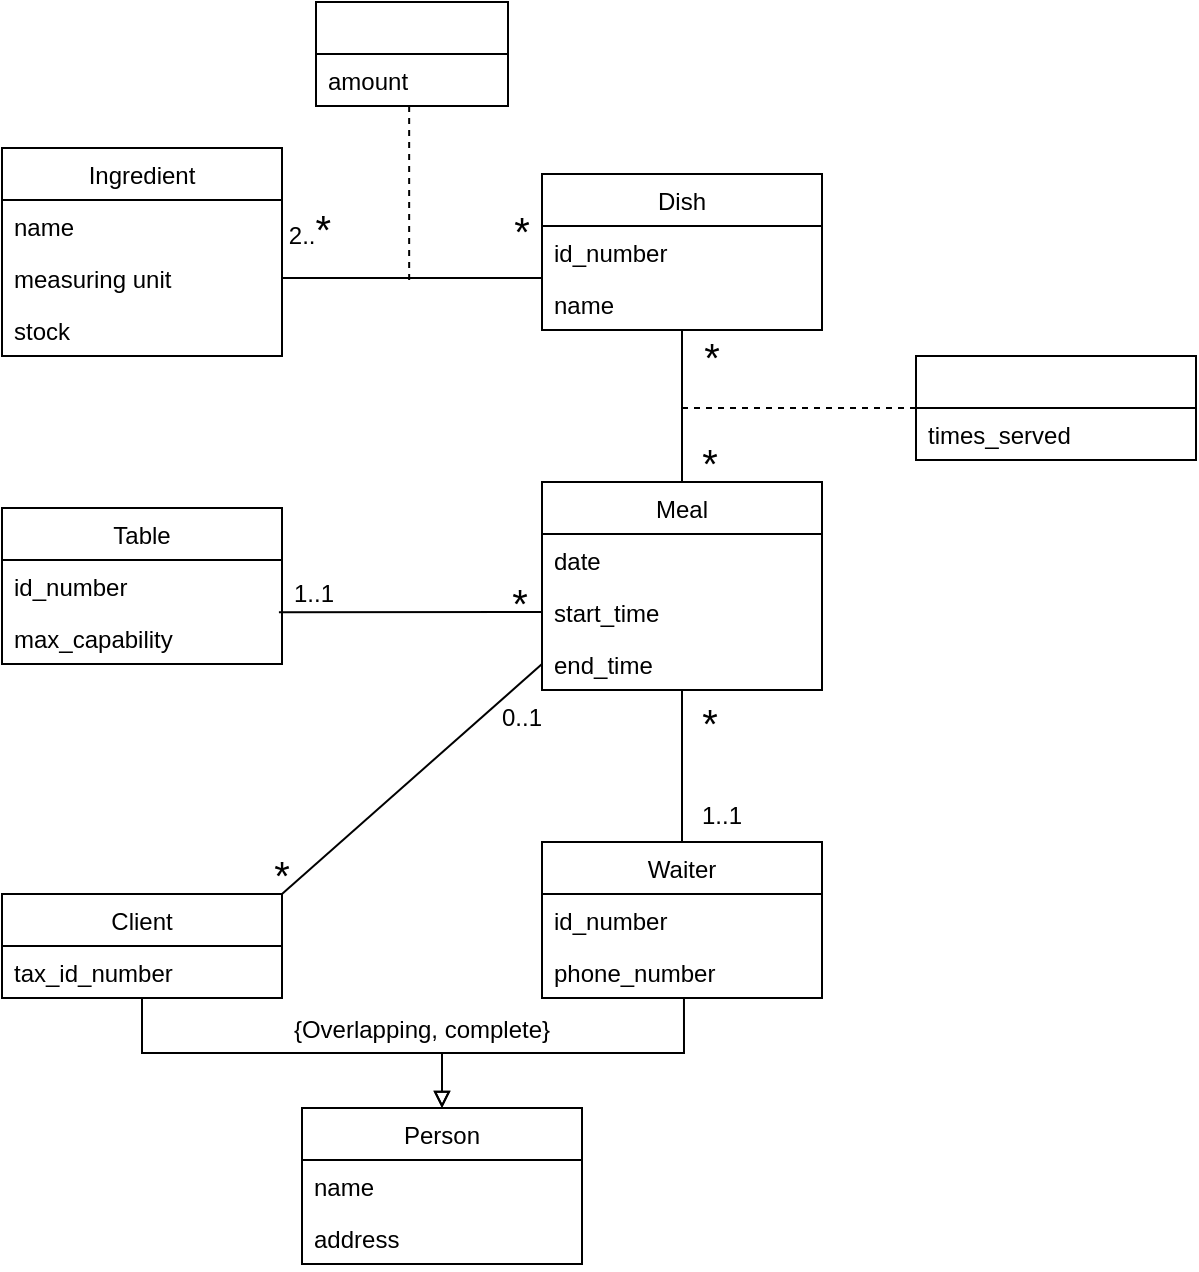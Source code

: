 <mxfile version="13.7.5" type="github">
  <diagram id="8SR1Iy4nXiZJtPofzKMc" name="Page-1">
    <mxGraphModel dx="1021" dy="484" grid="1" gridSize="10" guides="1" tooltips="1" connect="1" arrows="1" fold="1" page="1" pageScale="1" pageWidth="827" pageHeight="1169" math="0" shadow="0">
      <root>
        <mxCell id="0" />
        <mxCell id="1" parent="0" />
        <mxCell id="7ipgbiRnS6gTCFLItmmk-39" style="edgeStyle=none;rounded=0;orthogonalLoop=1;jettySize=auto;html=1;entryX=0.5;entryY=0;entryDx=0;entryDy=0;endArrow=none;endFill=0;fontSize=20;" edge="1" parent="1" source="ZE8Bcb7x3ZMZPoK_6l7J-5" target="ZE8Bcb7x3ZMZPoK_6l7J-14">
          <mxGeometry relative="1" as="geometry" />
        </mxCell>
        <mxCell id="7ipgbiRnS6gTCFLItmmk-8" value="&lt;font style=&quot;font-size: 12px&quot;&gt;2..&lt;/font&gt;*" style="text;html=1;strokeColor=none;fillColor=none;align=center;verticalAlign=middle;whiteSpace=wrap;rounded=0;fontSize=20;" vertex="1" parent="1">
          <mxGeometry x="264" y="372" width="40" height="20" as="geometry" />
        </mxCell>
        <mxCell id="7ipgbiRnS6gTCFLItmmk-9" value="&lt;font style=&quot;font-size: 20px&quot;&gt;*&lt;/font&gt;" style="text;html=1;strokeColor=none;fillColor=none;align=center;verticalAlign=middle;whiteSpace=wrap;rounded=0;fontSize=20;" vertex="1" parent="1">
          <mxGeometry x="370" y="373" width="40" height="20" as="geometry" />
        </mxCell>
        <mxCell id="7ipgbiRnS6gTCFLItmmk-22" style="edgeStyle=orthogonalEdgeStyle;rounded=0;orthogonalLoop=1;jettySize=auto;html=1;entryX=0.5;entryY=0;entryDx=0;entryDy=0;endArrow=block;endFill=0;fontSize=20;exitX=0.507;exitY=1;exitDx=0;exitDy=0;exitPerimeter=0;" edge="1" parent="1" source="7ipgbiRnS6gTCFLItmmk-13" target="7ipgbiRnS6gTCFLItmmk-19">
          <mxGeometry relative="1" as="geometry">
            <mxPoint x="462" y="792" as="sourcePoint" />
          </mxGeometry>
        </mxCell>
        <mxCell id="7ipgbiRnS6gTCFLItmmk-24" style="edgeStyle=orthogonalEdgeStyle;rounded=0;orthogonalLoop=1;jettySize=auto;html=1;exitX=0.5;exitY=1;exitDx=0;exitDy=0;entryX=0.5;entryY=0;entryDx=0;entryDy=0;endArrow=block;endFill=0;fontSize=20;" edge="1" parent="1" source="7ipgbiRnS6gTCFLItmmk-14" target="7ipgbiRnS6gTCFLItmmk-19">
          <mxGeometry relative="1" as="geometry" />
        </mxCell>
        <mxCell id="7ipgbiRnS6gTCFLItmmk-25" value="&lt;font style=&quot;font-size: 12px&quot;&gt;{Overlapping, complete}&lt;/font&gt;" style="text;html=1;strokeColor=none;fillColor=none;align=center;verticalAlign=middle;whiteSpace=wrap;rounded=0;fontSize=20;" vertex="1" parent="1">
          <mxGeometry x="270" y="769" width="140" height="20" as="geometry" />
        </mxCell>
        <mxCell id="7ipgbiRnS6gTCFLItmmk-43" style="edgeStyle=none;rounded=0;orthogonalLoop=1;jettySize=auto;html=1;exitX=1;exitY=0;exitDx=0;exitDy=0;endArrow=none;endFill=0;fontSize=20;entryX=0;entryY=0.5;entryDx=0;entryDy=0;" edge="1" parent="1" source="7ipgbiRnS6gTCFLItmmk-14" target="7ipgbiRnS6gTCFLItmmk-10">
          <mxGeometry relative="1" as="geometry" />
        </mxCell>
        <mxCell id="7ipgbiRnS6gTCFLItmmk-28" style="edgeStyle=none;rounded=0;orthogonalLoop=1;jettySize=auto;html=1;exitX=1;exitY=0.5;exitDx=0;exitDy=0;entryX=0.002;entryY=0;entryDx=0;entryDy=0;entryPerimeter=0;endArrow=none;endFill=0;fontSize=20;" edge="1" parent="1" source="ZE8Bcb7x3ZMZPoK_6l7J-3" target="ZE8Bcb7x3ZMZPoK_6l7J-8">
          <mxGeometry relative="1" as="geometry" />
        </mxCell>
        <mxCell id="7ipgbiRnS6gTCFLItmmk-29" style="edgeStyle=none;rounded=0;orthogonalLoop=1;jettySize=auto;html=1;entryX=0.5;entryY=0;entryDx=0;entryDy=0;endArrow=none;endFill=0;fontSize=20;" edge="1" parent="1" source="ZE8Bcb7x3ZMZPoK_6l7J-14" target="7ipgbiRnS6gTCFLItmmk-11">
          <mxGeometry relative="1" as="geometry" />
        </mxCell>
        <mxCell id="7ipgbiRnS6gTCFLItmmk-31" value="&lt;span style=&quot;font-size: 12px&quot;&gt;1..1&lt;/span&gt;" style="text;html=1;strokeColor=none;fillColor=none;align=center;verticalAlign=middle;whiteSpace=wrap;rounded=0;fontSize=20;" vertex="1" parent="1">
          <mxGeometry x="470" y="662" width="40" height="20" as="geometry" />
        </mxCell>
        <mxCell id="7ipgbiRnS6gTCFLItmmk-32" value="&lt;span&gt;&lt;font style=&quot;font-size: 20px&quot;&gt;*&lt;/font&gt;&lt;/span&gt;" style="text;html=1;strokeColor=none;fillColor=none;align=center;verticalAlign=middle;whiteSpace=wrap;rounded=0;fontSize=20;" vertex="1" parent="1">
          <mxGeometry x="464" y="619" width="40" height="20" as="geometry" />
        </mxCell>
        <mxCell id="7ipgbiRnS6gTCFLItmmk-36" style="edgeStyle=none;rounded=0;orthogonalLoop=1;jettySize=auto;html=1;exitX=0;exitY=0.5;exitDx=0;exitDy=0;entryX=0.989;entryY=1.004;entryDx=0;entryDy=0;entryPerimeter=0;endArrow=none;endFill=0;fontSize=20;" edge="1" parent="1" source="ZE8Bcb7x3ZMZPoK_6l7J-18" target="ZE8Bcb7x3ZMZPoK_6l7J-11">
          <mxGeometry relative="1" as="geometry" />
        </mxCell>
        <mxCell id="7ipgbiRnS6gTCFLItmmk-37" value="&lt;font style=&quot;font-size: 12px&quot;&gt;1..1&lt;/font&gt;" style="text;html=1;strokeColor=none;fillColor=none;align=center;verticalAlign=middle;whiteSpace=wrap;rounded=0;fontSize=20;" vertex="1" parent="1">
          <mxGeometry x="266" y="551" width="40" height="20" as="geometry" />
        </mxCell>
        <mxCell id="7ipgbiRnS6gTCFLItmmk-38" value="&lt;font style=&quot;font-size: 20px&quot;&gt;*&lt;/font&gt;" style="text;html=1;strokeColor=none;fillColor=none;align=center;verticalAlign=middle;whiteSpace=wrap;rounded=0;fontSize=20;" vertex="1" parent="1">
          <mxGeometry x="369" y="559" width="40" height="20" as="geometry" />
        </mxCell>
        <mxCell id="7ipgbiRnS6gTCFLItmmk-40" value="&lt;font style=&quot;font-size: 20px&quot;&gt;*&lt;/font&gt;" style="text;html=1;strokeColor=none;fillColor=none;align=center;verticalAlign=middle;whiteSpace=wrap;rounded=0;fontSize=20;" vertex="1" parent="1">
          <mxGeometry x="464" y="489" width="40" height="20" as="geometry" />
        </mxCell>
        <mxCell id="7ipgbiRnS6gTCFLItmmk-41" value="&lt;font style=&quot;font-size: 20px&quot;&gt;*&lt;/font&gt;" style="text;html=1;strokeColor=none;fillColor=none;align=center;verticalAlign=middle;whiteSpace=wrap;rounded=0;fontSize=20;" vertex="1" parent="1">
          <mxGeometry x="465" y="436" width="40" height="20" as="geometry" />
        </mxCell>
        <mxCell id="7ipgbiRnS6gTCFLItmmk-44" value="&lt;font style=&quot;font-size: 20px&quot;&gt;*&lt;/font&gt;" style="text;html=1;strokeColor=none;fillColor=none;align=center;verticalAlign=middle;whiteSpace=wrap;rounded=0;fontSize=20;" vertex="1" parent="1">
          <mxGeometry x="250" y="695" width="40" height="20" as="geometry" />
        </mxCell>
        <mxCell id="7ipgbiRnS6gTCFLItmmk-45" value="&lt;span style=&quot;font-size: 12px&quot;&gt;0..1&lt;/span&gt;" style="text;html=1;strokeColor=none;fillColor=none;align=center;verticalAlign=middle;whiteSpace=wrap;rounded=0;fontSize=20;" vertex="1" parent="1">
          <mxGeometry x="370" y="613" width="40" height="20" as="geometry" />
        </mxCell>
        <mxCell id="7ipgbiRnS6gTCFLItmmk-47" value="" style="endArrow=none;dashed=1;html=1;fontSize=20;" edge="1" parent="1">
          <mxGeometry width="50" height="50" relative="1" as="geometry">
            <mxPoint x="470" y="472" as="sourcePoint" />
            <mxPoint x="590" y="472" as="targetPoint" />
          </mxGeometry>
        </mxCell>
        <mxCell id="7ipgbiRnS6gTCFLItmmk-51" value="" style="endArrow=none;dashed=1;html=1;fontSize=20;" edge="1" parent="1">
          <mxGeometry width="50" height="50" relative="1" as="geometry">
            <mxPoint x="333.58" y="321" as="sourcePoint" />
            <mxPoint x="333.58" y="408" as="targetPoint" />
          </mxGeometry>
        </mxCell>
        <mxCell id="ZE8Bcb7x3ZMZPoK_6l7J-1" value="Ingredient" style="swimlane;fontStyle=0;childLayout=stackLayout;horizontal=1;startSize=26;fillColor=none;horizontalStack=0;resizeParent=1;resizeParentMax=0;resizeLast=0;collapsible=1;marginBottom=0;" parent="1" vertex="1">
          <mxGeometry x="130" y="342" width="140" height="104" as="geometry" />
        </mxCell>
        <mxCell id="ZE8Bcb7x3ZMZPoK_6l7J-2" value="name" style="text;strokeColor=none;fillColor=none;align=left;verticalAlign=top;spacingLeft=4;spacingRight=4;overflow=hidden;rotatable=0;points=[[0,0.5],[1,0.5]];portConstraint=eastwest;" parent="ZE8Bcb7x3ZMZPoK_6l7J-1" vertex="1">
          <mxGeometry y="26" width="140" height="26" as="geometry" />
        </mxCell>
        <mxCell id="ZE8Bcb7x3ZMZPoK_6l7J-3" value="measuring unit" style="text;strokeColor=none;fillColor=none;align=left;verticalAlign=top;spacingLeft=4;spacingRight=4;overflow=hidden;rotatable=0;points=[[0,0.5],[1,0.5]];portConstraint=eastwest;" parent="ZE8Bcb7x3ZMZPoK_6l7J-1" vertex="1">
          <mxGeometry y="52" width="140" height="26" as="geometry" />
        </mxCell>
        <mxCell id="ZE8Bcb7x3ZMZPoK_6l7J-4" value="stock" style="text;strokeColor=none;fillColor=none;align=left;verticalAlign=top;spacingLeft=4;spacingRight=4;overflow=hidden;rotatable=0;points=[[0,0.5],[1,0.5]];portConstraint=eastwest;" parent="ZE8Bcb7x3ZMZPoK_6l7J-1" vertex="1">
          <mxGeometry y="78" width="140" height="26" as="geometry" />
        </mxCell>
        <mxCell id="ZE8Bcb7x3ZMZPoK_6l7J-5" value="Dish" style="swimlane;fontStyle=0;childLayout=stackLayout;horizontal=1;startSize=26;fillColor=none;horizontalStack=0;resizeParent=1;resizeParentMax=0;resizeLast=0;collapsible=1;marginBottom=0;" parent="1" vertex="1">
          <mxGeometry x="400" y="355" width="140" height="78" as="geometry" />
        </mxCell>
        <mxCell id="ZE8Bcb7x3ZMZPoK_6l7J-7" value="id_number" style="text;strokeColor=none;fillColor=none;align=left;verticalAlign=top;spacingLeft=4;spacingRight=4;overflow=hidden;rotatable=0;points=[[0,0.5],[1,0.5]];portConstraint=eastwest;" parent="ZE8Bcb7x3ZMZPoK_6l7J-5" vertex="1">
          <mxGeometry y="26" width="140" height="26" as="geometry" />
        </mxCell>
        <mxCell id="ZE8Bcb7x3ZMZPoK_6l7J-8" value="name" style="text;strokeColor=none;fillColor=none;align=left;verticalAlign=top;spacingLeft=4;spacingRight=4;overflow=hidden;rotatable=0;points=[[0,0.5],[1,0.5]];portConstraint=eastwest;" parent="ZE8Bcb7x3ZMZPoK_6l7J-5" vertex="1">
          <mxGeometry y="52" width="140" height="26" as="geometry" />
        </mxCell>
        <mxCell id="7ipgbiRnS6gTCFLItmmk-48" value="" style="swimlane;fontStyle=0;childLayout=stackLayout;horizontal=1;startSize=26;fillColor=none;horizontalStack=0;resizeParent=1;resizeParentMax=0;resizeLast=0;collapsible=1;marginBottom=0;" vertex="1" parent="1">
          <mxGeometry x="587" y="446" width="140" height="52" as="geometry" />
        </mxCell>
        <mxCell id="7ipgbiRnS6gTCFLItmmk-49" value="times_served" style="text;strokeColor=none;fillColor=none;align=left;verticalAlign=top;spacingLeft=4;spacingRight=4;overflow=hidden;rotatable=0;points=[[0,0.5],[1,0.5]];portConstraint=eastwest;" vertex="1" parent="7ipgbiRnS6gTCFLItmmk-48">
          <mxGeometry y="26" width="140" height="26" as="geometry" />
        </mxCell>
        <mxCell id="7ipgbiRnS6gTCFLItmmk-52" value="" style="swimlane;fontStyle=0;childLayout=stackLayout;horizontal=1;startSize=26;fillColor=none;horizontalStack=0;resizeParent=1;resizeParentMax=0;resizeLast=0;collapsible=1;marginBottom=0;" vertex="1" parent="1">
          <mxGeometry x="287" y="269" width="96" height="52" as="geometry" />
        </mxCell>
        <mxCell id="7ipgbiRnS6gTCFLItmmk-53" value="amount" style="text;strokeColor=none;fillColor=none;align=left;verticalAlign=top;spacingLeft=4;spacingRight=4;overflow=hidden;rotatable=0;points=[[0,0.5],[1,0.5]];portConstraint=eastwest;" vertex="1" parent="7ipgbiRnS6gTCFLItmmk-52">
          <mxGeometry y="26" width="96" height="26" as="geometry" />
        </mxCell>
        <mxCell id="7ipgbiRnS6gTCFLItmmk-19" value="Person" style="swimlane;fontStyle=0;childLayout=stackLayout;horizontal=1;startSize=26;fillColor=none;horizontalStack=0;resizeParent=1;resizeParentMax=0;resizeLast=0;collapsible=1;marginBottom=0;" vertex="1" parent="1">
          <mxGeometry x="280" y="822" width="140" height="78" as="geometry" />
        </mxCell>
        <mxCell id="7ipgbiRnS6gTCFLItmmk-20" value="name" style="text;strokeColor=none;fillColor=none;align=left;verticalAlign=top;spacingLeft=4;spacingRight=4;overflow=hidden;rotatable=0;points=[[0,0.5],[1,0.5]];portConstraint=eastwest;" vertex="1" parent="7ipgbiRnS6gTCFLItmmk-19">
          <mxGeometry y="26" width="140" height="26" as="geometry" />
        </mxCell>
        <mxCell id="7ipgbiRnS6gTCFLItmmk-21" value="address" style="text;strokeColor=none;fillColor=none;align=left;verticalAlign=top;spacingLeft=4;spacingRight=4;overflow=hidden;rotatable=0;points=[[0,0.5],[1,0.5]];portConstraint=eastwest;" vertex="1" parent="7ipgbiRnS6gTCFLItmmk-19">
          <mxGeometry y="52" width="140" height="26" as="geometry" />
        </mxCell>
        <mxCell id="ZE8Bcb7x3ZMZPoK_6l7J-10" value="Table" style="swimlane;fontStyle=0;childLayout=stackLayout;horizontal=1;startSize=26;fillColor=none;horizontalStack=0;resizeParent=1;resizeParentMax=0;resizeLast=0;collapsible=1;marginBottom=0;" parent="1" vertex="1">
          <mxGeometry x="130" y="522" width="140" height="78" as="geometry" />
        </mxCell>
        <mxCell id="ZE8Bcb7x3ZMZPoK_6l7J-11" value="id_number" style="text;strokeColor=none;fillColor=none;align=left;verticalAlign=top;spacingLeft=4;spacingRight=4;overflow=hidden;rotatable=0;points=[[0,0.5],[1,0.5]];portConstraint=eastwest;" parent="ZE8Bcb7x3ZMZPoK_6l7J-10" vertex="1">
          <mxGeometry y="26" width="140" height="26" as="geometry" />
        </mxCell>
        <mxCell id="ZE8Bcb7x3ZMZPoK_6l7J-12" value="max_capability" style="text;strokeColor=none;fillColor=none;align=left;verticalAlign=top;spacingLeft=4;spacingRight=4;overflow=hidden;rotatable=0;points=[[0,0.5],[1,0.5]];portConstraint=eastwest;" parent="ZE8Bcb7x3ZMZPoK_6l7J-10" vertex="1">
          <mxGeometry y="52" width="140" height="26" as="geometry" />
        </mxCell>
        <mxCell id="7ipgbiRnS6gTCFLItmmk-14" value="Client" style="swimlane;fontStyle=0;childLayout=stackLayout;horizontal=1;startSize=26;fillColor=none;horizontalStack=0;resizeParent=1;resizeParentMax=0;resizeLast=0;collapsible=1;marginBottom=0;" vertex="1" parent="1">
          <mxGeometry x="130" y="715" width="140" height="52" as="geometry" />
        </mxCell>
        <mxCell id="7ipgbiRnS6gTCFLItmmk-15" value="tax_id_number" style="text;strokeColor=none;fillColor=none;align=left;verticalAlign=top;spacingLeft=4;spacingRight=4;overflow=hidden;rotatable=0;points=[[0,0.5],[1,0.5]];portConstraint=eastwest;" vertex="1" parent="7ipgbiRnS6gTCFLItmmk-14">
          <mxGeometry y="26" width="140" height="26" as="geometry" />
        </mxCell>
        <mxCell id="ZE8Bcb7x3ZMZPoK_6l7J-14" value="Meal" style="swimlane;fontStyle=0;childLayout=stackLayout;horizontal=1;startSize=26;fillColor=none;horizontalStack=0;resizeParent=1;resizeParentMax=0;resizeLast=0;collapsible=1;marginBottom=0;" parent="1" vertex="1">
          <mxGeometry x="400" y="509" width="140" height="104" as="geometry" />
        </mxCell>
        <mxCell id="ZE8Bcb7x3ZMZPoK_6l7J-15" value="date" style="text;strokeColor=none;fillColor=none;align=left;verticalAlign=top;spacingLeft=4;spacingRight=4;overflow=hidden;rotatable=0;points=[[0,0.5],[1,0.5]];portConstraint=eastwest;" parent="ZE8Bcb7x3ZMZPoK_6l7J-14" vertex="1">
          <mxGeometry y="26" width="140" height="26" as="geometry" />
        </mxCell>
        <mxCell id="ZE8Bcb7x3ZMZPoK_6l7J-18" value="start_time" style="text;strokeColor=none;fillColor=none;align=left;verticalAlign=top;spacingLeft=4;spacingRight=4;overflow=hidden;rotatable=0;points=[[0,0.5],[1,0.5]];portConstraint=eastwest;" parent="ZE8Bcb7x3ZMZPoK_6l7J-14" vertex="1">
          <mxGeometry y="52" width="140" height="26" as="geometry" />
        </mxCell>
        <mxCell id="7ipgbiRnS6gTCFLItmmk-10" value="end_time" style="text;strokeColor=none;fillColor=none;align=left;verticalAlign=top;spacingLeft=4;spacingRight=4;overflow=hidden;rotatable=0;points=[[0,0.5],[1,0.5]];portConstraint=eastwest;" vertex="1" parent="ZE8Bcb7x3ZMZPoK_6l7J-14">
          <mxGeometry y="78" width="140" height="26" as="geometry" />
        </mxCell>
        <mxCell id="7ipgbiRnS6gTCFLItmmk-11" value="Waiter" style="swimlane;fontStyle=0;childLayout=stackLayout;horizontal=1;startSize=26;fillColor=none;horizontalStack=0;resizeParent=1;resizeParentMax=0;resizeLast=0;collapsible=1;marginBottom=0;" vertex="1" parent="1">
          <mxGeometry x="400" y="689" width="140" height="78" as="geometry" />
        </mxCell>
        <mxCell id="7ipgbiRnS6gTCFLItmmk-12" value="id_number" style="text;strokeColor=none;fillColor=none;align=left;verticalAlign=top;spacingLeft=4;spacingRight=4;overflow=hidden;rotatable=0;points=[[0,0.5],[1,0.5]];portConstraint=eastwest;" vertex="1" parent="7ipgbiRnS6gTCFLItmmk-11">
          <mxGeometry y="26" width="140" height="26" as="geometry" />
        </mxCell>
        <mxCell id="7ipgbiRnS6gTCFLItmmk-13" value="phone_number" style="text;strokeColor=none;fillColor=none;align=left;verticalAlign=top;spacingLeft=4;spacingRight=4;overflow=hidden;rotatable=0;points=[[0,0.5],[1,0.5]];portConstraint=eastwest;" vertex="1" parent="7ipgbiRnS6gTCFLItmmk-11">
          <mxGeometry y="52" width="140" height="26" as="geometry" />
        </mxCell>
      </root>
    </mxGraphModel>
  </diagram>
</mxfile>
